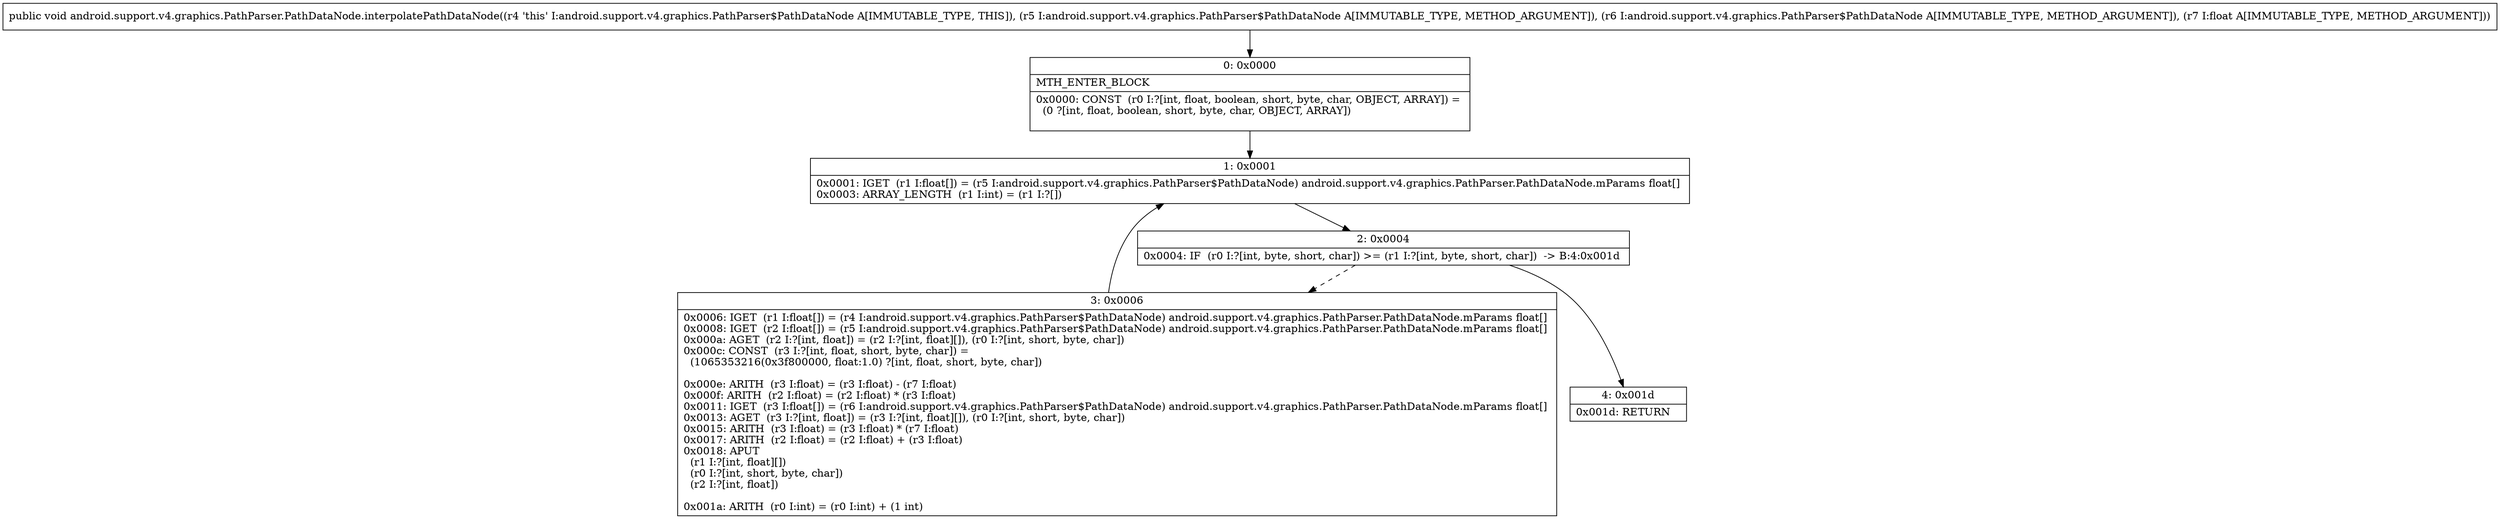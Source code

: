 digraph "CFG forandroid.support.v4.graphics.PathParser.PathDataNode.interpolatePathDataNode(Landroid\/support\/v4\/graphics\/PathParser$PathDataNode;Landroid\/support\/v4\/graphics\/PathParser$PathDataNode;F)V" {
Node_0 [shape=record,label="{0\:\ 0x0000|MTH_ENTER_BLOCK\l|0x0000: CONST  (r0 I:?[int, float, boolean, short, byte, char, OBJECT, ARRAY]) = \l  (0 ?[int, float, boolean, short, byte, char, OBJECT, ARRAY])\l \l}"];
Node_1 [shape=record,label="{1\:\ 0x0001|0x0001: IGET  (r1 I:float[]) = (r5 I:android.support.v4.graphics.PathParser$PathDataNode) android.support.v4.graphics.PathParser.PathDataNode.mParams float[] \l0x0003: ARRAY_LENGTH  (r1 I:int) = (r1 I:?[]) \l}"];
Node_2 [shape=record,label="{2\:\ 0x0004|0x0004: IF  (r0 I:?[int, byte, short, char]) \>= (r1 I:?[int, byte, short, char])  \-\> B:4:0x001d \l}"];
Node_3 [shape=record,label="{3\:\ 0x0006|0x0006: IGET  (r1 I:float[]) = (r4 I:android.support.v4.graphics.PathParser$PathDataNode) android.support.v4.graphics.PathParser.PathDataNode.mParams float[] \l0x0008: IGET  (r2 I:float[]) = (r5 I:android.support.v4.graphics.PathParser$PathDataNode) android.support.v4.graphics.PathParser.PathDataNode.mParams float[] \l0x000a: AGET  (r2 I:?[int, float]) = (r2 I:?[int, float][]), (r0 I:?[int, short, byte, char]) \l0x000c: CONST  (r3 I:?[int, float, short, byte, char]) = \l  (1065353216(0x3f800000, float:1.0) ?[int, float, short, byte, char])\l \l0x000e: ARITH  (r3 I:float) = (r3 I:float) \- (r7 I:float) \l0x000f: ARITH  (r2 I:float) = (r2 I:float) * (r3 I:float) \l0x0011: IGET  (r3 I:float[]) = (r6 I:android.support.v4.graphics.PathParser$PathDataNode) android.support.v4.graphics.PathParser.PathDataNode.mParams float[] \l0x0013: AGET  (r3 I:?[int, float]) = (r3 I:?[int, float][]), (r0 I:?[int, short, byte, char]) \l0x0015: ARITH  (r3 I:float) = (r3 I:float) * (r7 I:float) \l0x0017: ARITH  (r2 I:float) = (r2 I:float) + (r3 I:float) \l0x0018: APUT  \l  (r1 I:?[int, float][])\l  (r0 I:?[int, short, byte, char])\l  (r2 I:?[int, float])\l \l0x001a: ARITH  (r0 I:int) = (r0 I:int) + (1 int) \l}"];
Node_4 [shape=record,label="{4\:\ 0x001d|0x001d: RETURN   \l}"];
MethodNode[shape=record,label="{public void android.support.v4.graphics.PathParser.PathDataNode.interpolatePathDataNode((r4 'this' I:android.support.v4.graphics.PathParser$PathDataNode A[IMMUTABLE_TYPE, THIS]), (r5 I:android.support.v4.graphics.PathParser$PathDataNode A[IMMUTABLE_TYPE, METHOD_ARGUMENT]), (r6 I:android.support.v4.graphics.PathParser$PathDataNode A[IMMUTABLE_TYPE, METHOD_ARGUMENT]), (r7 I:float A[IMMUTABLE_TYPE, METHOD_ARGUMENT])) }"];
MethodNode -> Node_0;
Node_0 -> Node_1;
Node_1 -> Node_2;
Node_2 -> Node_3[style=dashed];
Node_2 -> Node_4;
Node_3 -> Node_1;
}

